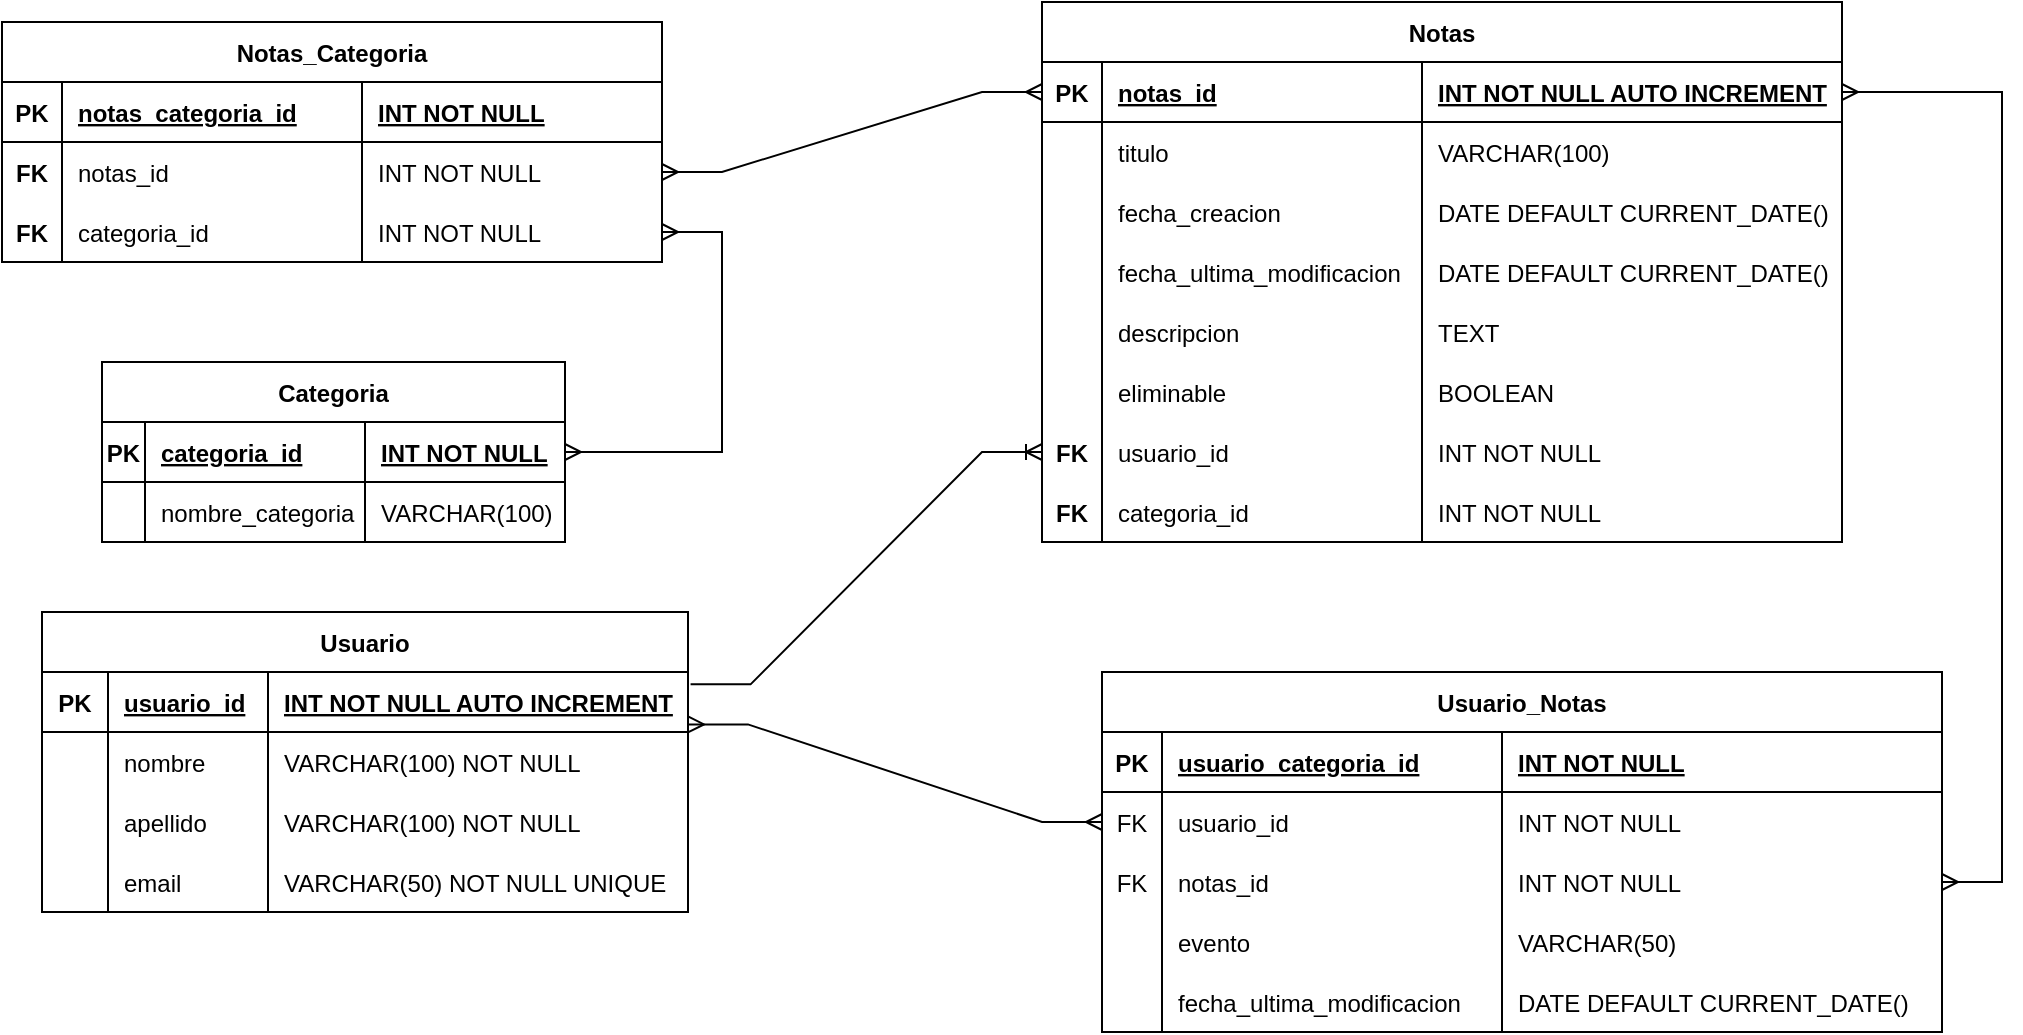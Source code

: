 <mxfile version="17.4.0" type="github">
  <diagram id="plq7zzqRdH9WjHkZWCGu" name="Page-1">
    <mxGraphModel dx="1054" dy="520" grid="1" gridSize="10" guides="1" tooltips="1" connect="1" arrows="1" fold="1" page="1" pageScale="1" pageWidth="827" pageHeight="1169" background="none" math="0" shadow="0">
      <root>
        <mxCell id="0" />
        <mxCell id="1" parent="0" />
        <mxCell id="nbk8JWHK0xCr41TN5WNL-2" value="Usuario" style="shape=table;startSize=30;container=1;collapsible=1;childLayout=tableLayout;fixedRows=1;rowLines=0;fontStyle=1;align=center;resizeLast=1;" vertex="1" parent="1">
          <mxGeometry x="50" y="585" width="323" height="150" as="geometry" />
        </mxCell>
        <mxCell id="nbk8JWHK0xCr41TN5WNL-3" value="" style="shape=tableRow;horizontal=0;startSize=0;swimlaneHead=0;swimlaneBody=0;fillColor=none;collapsible=0;dropTarget=0;points=[[0,0.5],[1,0.5]];portConstraint=eastwest;top=0;left=0;right=0;bottom=1;" vertex="1" parent="nbk8JWHK0xCr41TN5WNL-2">
          <mxGeometry y="30" width="323" height="30" as="geometry" />
        </mxCell>
        <mxCell id="nbk8JWHK0xCr41TN5WNL-4" value="PK" style="shape=partialRectangle;connectable=0;fillColor=none;top=0;left=0;bottom=0;right=0;fontStyle=1;overflow=hidden;" vertex="1" parent="nbk8JWHK0xCr41TN5WNL-3">
          <mxGeometry width="33" height="30" as="geometry">
            <mxRectangle width="33" height="30" as="alternateBounds" />
          </mxGeometry>
        </mxCell>
        <mxCell id="nbk8JWHK0xCr41TN5WNL-5" value="usuario_id" style="shape=partialRectangle;connectable=0;fillColor=none;top=0;left=0;bottom=0;right=0;align=left;spacingLeft=6;fontStyle=5;overflow=hidden;" vertex="1" parent="nbk8JWHK0xCr41TN5WNL-3">
          <mxGeometry x="33" width="80" height="30" as="geometry">
            <mxRectangle width="80" height="30" as="alternateBounds" />
          </mxGeometry>
        </mxCell>
        <mxCell id="nbk8JWHK0xCr41TN5WNL-15" value="INT NOT NULL AUTO INCREMENT" style="shape=partialRectangle;connectable=0;fillColor=none;top=0;left=0;bottom=0;right=0;align=left;spacingLeft=6;fontStyle=5;overflow=hidden;" vertex="1" parent="nbk8JWHK0xCr41TN5WNL-3">
          <mxGeometry x="113" width="210" height="30" as="geometry">
            <mxRectangle width="210" height="30" as="alternateBounds" />
          </mxGeometry>
        </mxCell>
        <mxCell id="nbk8JWHK0xCr41TN5WNL-6" value="" style="shape=tableRow;horizontal=0;startSize=0;swimlaneHead=0;swimlaneBody=0;fillColor=none;collapsible=0;dropTarget=0;points=[[0,0.5],[1,0.5]];portConstraint=eastwest;top=0;left=0;right=0;bottom=0;" vertex="1" parent="nbk8JWHK0xCr41TN5WNL-2">
          <mxGeometry y="60" width="323" height="30" as="geometry" />
        </mxCell>
        <mxCell id="nbk8JWHK0xCr41TN5WNL-7" value="" style="shape=partialRectangle;connectable=0;fillColor=none;top=0;left=0;bottom=0;right=0;editable=1;overflow=hidden;" vertex="1" parent="nbk8JWHK0xCr41TN5WNL-6">
          <mxGeometry width="33" height="30" as="geometry">
            <mxRectangle width="33" height="30" as="alternateBounds" />
          </mxGeometry>
        </mxCell>
        <mxCell id="nbk8JWHK0xCr41TN5WNL-8" value="nombre" style="shape=partialRectangle;connectable=0;fillColor=none;top=0;left=0;bottom=0;right=0;align=left;spacingLeft=6;overflow=hidden;" vertex="1" parent="nbk8JWHK0xCr41TN5WNL-6">
          <mxGeometry x="33" width="80" height="30" as="geometry">
            <mxRectangle width="80" height="30" as="alternateBounds" />
          </mxGeometry>
        </mxCell>
        <mxCell id="nbk8JWHK0xCr41TN5WNL-16" value="VARCHAR(100) NOT NULL" style="shape=partialRectangle;connectable=0;fillColor=none;top=0;left=0;bottom=0;right=0;align=left;spacingLeft=6;overflow=hidden;" vertex="1" parent="nbk8JWHK0xCr41TN5WNL-6">
          <mxGeometry x="113" width="210" height="30" as="geometry">
            <mxRectangle width="210" height="30" as="alternateBounds" />
          </mxGeometry>
        </mxCell>
        <mxCell id="nbk8JWHK0xCr41TN5WNL-89" style="shape=tableRow;horizontal=0;startSize=0;swimlaneHead=0;swimlaneBody=0;fillColor=none;collapsible=0;dropTarget=0;points=[[0,0.5],[1,0.5]];portConstraint=eastwest;top=0;left=0;right=0;bottom=0;" vertex="1" parent="nbk8JWHK0xCr41TN5WNL-2">
          <mxGeometry y="90" width="323" height="30" as="geometry" />
        </mxCell>
        <mxCell id="nbk8JWHK0xCr41TN5WNL-90" style="shape=partialRectangle;connectable=0;fillColor=none;top=0;left=0;bottom=0;right=0;editable=1;overflow=hidden;" vertex="1" parent="nbk8JWHK0xCr41TN5WNL-89">
          <mxGeometry width="33" height="30" as="geometry">
            <mxRectangle width="33" height="30" as="alternateBounds" />
          </mxGeometry>
        </mxCell>
        <mxCell id="nbk8JWHK0xCr41TN5WNL-91" value="apellido" style="shape=partialRectangle;connectable=0;fillColor=none;top=0;left=0;bottom=0;right=0;align=left;spacingLeft=6;overflow=hidden;" vertex="1" parent="nbk8JWHK0xCr41TN5WNL-89">
          <mxGeometry x="33" width="80" height="30" as="geometry">
            <mxRectangle width="80" height="30" as="alternateBounds" />
          </mxGeometry>
        </mxCell>
        <mxCell id="nbk8JWHK0xCr41TN5WNL-92" value="VARCHAR(100) NOT NULL" style="shape=partialRectangle;connectable=0;fillColor=none;top=0;left=0;bottom=0;right=0;align=left;spacingLeft=6;overflow=hidden;" vertex="1" parent="nbk8JWHK0xCr41TN5WNL-89">
          <mxGeometry x="113" width="210" height="30" as="geometry">
            <mxRectangle width="210" height="30" as="alternateBounds" />
          </mxGeometry>
        </mxCell>
        <mxCell id="nbk8JWHK0xCr41TN5WNL-9" value="" style="shape=tableRow;horizontal=0;startSize=0;swimlaneHead=0;swimlaneBody=0;fillColor=none;collapsible=0;dropTarget=0;points=[[0,0.5],[1,0.5]];portConstraint=eastwest;top=0;left=0;right=0;bottom=0;" vertex="1" parent="nbk8JWHK0xCr41TN5WNL-2">
          <mxGeometry y="120" width="323" height="30" as="geometry" />
        </mxCell>
        <mxCell id="nbk8JWHK0xCr41TN5WNL-10" value="" style="shape=partialRectangle;connectable=0;fillColor=none;top=0;left=0;bottom=0;right=0;editable=1;overflow=hidden;" vertex="1" parent="nbk8JWHK0xCr41TN5WNL-9">
          <mxGeometry width="33" height="30" as="geometry">
            <mxRectangle width="33" height="30" as="alternateBounds" />
          </mxGeometry>
        </mxCell>
        <mxCell id="nbk8JWHK0xCr41TN5WNL-11" value="email" style="shape=partialRectangle;connectable=0;fillColor=none;top=0;left=0;bottom=0;right=0;align=left;spacingLeft=6;overflow=hidden;" vertex="1" parent="nbk8JWHK0xCr41TN5WNL-9">
          <mxGeometry x="33" width="80" height="30" as="geometry">
            <mxRectangle width="80" height="30" as="alternateBounds" />
          </mxGeometry>
        </mxCell>
        <mxCell id="nbk8JWHK0xCr41TN5WNL-17" value="VARCHAR(50) NOT NULL UNIQUE" style="shape=partialRectangle;connectable=0;fillColor=none;top=0;left=0;bottom=0;right=0;align=left;spacingLeft=6;overflow=hidden;" vertex="1" parent="nbk8JWHK0xCr41TN5WNL-9">
          <mxGeometry x="113" width="210" height="30" as="geometry">
            <mxRectangle width="210" height="30" as="alternateBounds" />
          </mxGeometry>
        </mxCell>
        <mxCell id="nbk8JWHK0xCr41TN5WNL-22" value="Notas" style="shape=table;startSize=30;container=1;collapsible=1;childLayout=tableLayout;fixedRows=1;rowLines=0;fontStyle=1;align=center;resizeLast=1;" vertex="1" parent="1">
          <mxGeometry x="550" y="280" width="400" height="270" as="geometry" />
        </mxCell>
        <mxCell id="nbk8JWHK0xCr41TN5WNL-23" value="" style="shape=tableRow;horizontal=0;startSize=0;swimlaneHead=0;swimlaneBody=0;fillColor=none;collapsible=0;dropTarget=0;points=[[0,0.5],[1,0.5]];portConstraint=eastwest;top=0;left=0;right=0;bottom=1;" vertex="1" parent="nbk8JWHK0xCr41TN5WNL-22">
          <mxGeometry y="30" width="400" height="30" as="geometry" />
        </mxCell>
        <mxCell id="nbk8JWHK0xCr41TN5WNL-24" value="PK" style="shape=partialRectangle;connectable=0;fillColor=none;top=0;left=0;bottom=0;right=0;fontStyle=1;overflow=hidden;" vertex="1" parent="nbk8JWHK0xCr41TN5WNL-23">
          <mxGeometry width="30" height="30" as="geometry">
            <mxRectangle width="30" height="30" as="alternateBounds" />
          </mxGeometry>
        </mxCell>
        <mxCell id="nbk8JWHK0xCr41TN5WNL-25" value="notas_id" style="shape=partialRectangle;connectable=0;fillColor=none;top=0;left=0;bottom=0;right=0;align=left;spacingLeft=6;fontStyle=5;overflow=hidden;" vertex="1" parent="nbk8JWHK0xCr41TN5WNL-23">
          <mxGeometry x="30" width="160" height="30" as="geometry">
            <mxRectangle width="160" height="30" as="alternateBounds" />
          </mxGeometry>
        </mxCell>
        <mxCell id="nbk8JWHK0xCr41TN5WNL-35" value="INT NOT NULL AUTO INCREMENT" style="shape=partialRectangle;connectable=0;fillColor=none;top=0;left=0;bottom=0;right=0;align=left;spacingLeft=6;fontStyle=5;overflow=hidden;" vertex="1" parent="nbk8JWHK0xCr41TN5WNL-23">
          <mxGeometry x="190" width="210" height="30" as="geometry">
            <mxRectangle width="210" height="30" as="alternateBounds" />
          </mxGeometry>
        </mxCell>
        <mxCell id="nbk8JWHK0xCr41TN5WNL-55" style="shape=tableRow;horizontal=0;startSize=0;swimlaneHead=0;swimlaneBody=0;fillColor=none;collapsible=0;dropTarget=0;points=[[0,0.5],[1,0.5]];portConstraint=eastwest;top=0;left=0;right=0;bottom=0;" vertex="1" parent="nbk8JWHK0xCr41TN5WNL-22">
          <mxGeometry y="60" width="400" height="30" as="geometry" />
        </mxCell>
        <mxCell id="nbk8JWHK0xCr41TN5WNL-56" style="shape=partialRectangle;connectable=0;fillColor=none;top=0;left=0;bottom=0;right=0;editable=1;overflow=hidden;" vertex="1" parent="nbk8JWHK0xCr41TN5WNL-55">
          <mxGeometry width="30" height="30" as="geometry">
            <mxRectangle width="30" height="30" as="alternateBounds" />
          </mxGeometry>
        </mxCell>
        <mxCell id="nbk8JWHK0xCr41TN5WNL-57" value="titulo" style="shape=partialRectangle;connectable=0;fillColor=none;top=0;left=0;bottom=0;right=0;align=left;spacingLeft=6;overflow=hidden;" vertex="1" parent="nbk8JWHK0xCr41TN5WNL-55">
          <mxGeometry x="30" width="160" height="30" as="geometry">
            <mxRectangle width="160" height="30" as="alternateBounds" />
          </mxGeometry>
        </mxCell>
        <mxCell id="nbk8JWHK0xCr41TN5WNL-58" value="VARCHAR(100)" style="shape=partialRectangle;connectable=0;fillColor=none;top=0;left=0;bottom=0;right=0;align=left;spacingLeft=6;overflow=hidden;" vertex="1" parent="nbk8JWHK0xCr41TN5WNL-55">
          <mxGeometry x="190" width="210" height="30" as="geometry">
            <mxRectangle width="210" height="30" as="alternateBounds" />
          </mxGeometry>
        </mxCell>
        <mxCell id="nbk8JWHK0xCr41TN5WNL-26" value="" style="shape=tableRow;horizontal=0;startSize=0;swimlaneHead=0;swimlaneBody=0;fillColor=none;collapsible=0;dropTarget=0;points=[[0,0.5],[1,0.5]];portConstraint=eastwest;top=0;left=0;right=0;bottom=0;" vertex="1" parent="nbk8JWHK0xCr41TN5WNL-22">
          <mxGeometry y="90" width="400" height="30" as="geometry" />
        </mxCell>
        <mxCell id="nbk8JWHK0xCr41TN5WNL-27" value="" style="shape=partialRectangle;connectable=0;fillColor=none;top=0;left=0;bottom=0;right=0;editable=1;overflow=hidden;" vertex="1" parent="nbk8JWHK0xCr41TN5WNL-26">
          <mxGeometry width="30" height="30" as="geometry">
            <mxRectangle width="30" height="30" as="alternateBounds" />
          </mxGeometry>
        </mxCell>
        <mxCell id="nbk8JWHK0xCr41TN5WNL-28" value="fecha_creacion" style="shape=partialRectangle;connectable=0;fillColor=none;top=0;left=0;bottom=0;right=0;align=left;spacingLeft=6;overflow=hidden;" vertex="1" parent="nbk8JWHK0xCr41TN5WNL-26">
          <mxGeometry x="30" width="160" height="30" as="geometry">
            <mxRectangle width="160" height="30" as="alternateBounds" />
          </mxGeometry>
        </mxCell>
        <mxCell id="nbk8JWHK0xCr41TN5WNL-36" value="DATE DEFAULT CURRENT_DATE()" style="shape=partialRectangle;connectable=0;fillColor=none;top=0;left=0;bottom=0;right=0;align=left;spacingLeft=6;overflow=hidden;" vertex="1" parent="nbk8JWHK0xCr41TN5WNL-26">
          <mxGeometry x="190" width="210" height="30" as="geometry">
            <mxRectangle width="210" height="30" as="alternateBounds" />
          </mxGeometry>
        </mxCell>
        <mxCell id="nbk8JWHK0xCr41TN5WNL-29" value="" style="shape=tableRow;horizontal=0;startSize=0;swimlaneHead=0;swimlaneBody=0;fillColor=none;collapsible=0;dropTarget=0;points=[[0,0.5],[1,0.5]];portConstraint=eastwest;top=0;left=0;right=0;bottom=0;" vertex="1" parent="nbk8JWHK0xCr41TN5WNL-22">
          <mxGeometry y="120" width="400" height="30" as="geometry" />
        </mxCell>
        <mxCell id="nbk8JWHK0xCr41TN5WNL-30" value="" style="shape=partialRectangle;connectable=0;fillColor=none;top=0;left=0;bottom=0;right=0;editable=1;overflow=hidden;" vertex="1" parent="nbk8JWHK0xCr41TN5WNL-29">
          <mxGeometry width="30" height="30" as="geometry">
            <mxRectangle width="30" height="30" as="alternateBounds" />
          </mxGeometry>
        </mxCell>
        <mxCell id="nbk8JWHK0xCr41TN5WNL-31" value="fecha_ultima_modificacion" style="shape=partialRectangle;connectable=0;fillColor=none;top=0;left=0;bottom=0;right=0;align=left;spacingLeft=6;overflow=hidden;" vertex="1" parent="nbk8JWHK0xCr41TN5WNL-29">
          <mxGeometry x="30" width="160" height="30" as="geometry">
            <mxRectangle width="160" height="30" as="alternateBounds" />
          </mxGeometry>
        </mxCell>
        <mxCell id="nbk8JWHK0xCr41TN5WNL-37" value="DATE DEFAULT CURRENT_DATE()" style="shape=partialRectangle;connectable=0;fillColor=none;top=0;left=0;bottom=0;right=0;align=left;spacingLeft=6;overflow=hidden;" vertex="1" parent="nbk8JWHK0xCr41TN5WNL-29">
          <mxGeometry x="190" width="210" height="30" as="geometry">
            <mxRectangle width="210" height="30" as="alternateBounds" />
          </mxGeometry>
        </mxCell>
        <mxCell id="nbk8JWHK0xCr41TN5WNL-128" style="shape=tableRow;horizontal=0;startSize=0;swimlaneHead=0;swimlaneBody=0;fillColor=none;collapsible=0;dropTarget=0;points=[[0,0.5],[1,0.5]];portConstraint=eastwest;top=0;left=0;right=0;bottom=0;" vertex="1" parent="nbk8JWHK0xCr41TN5WNL-22">
          <mxGeometry y="150" width="400" height="30" as="geometry" />
        </mxCell>
        <mxCell id="nbk8JWHK0xCr41TN5WNL-129" style="shape=partialRectangle;connectable=0;fillColor=none;top=0;left=0;bottom=0;right=0;editable=1;overflow=hidden;" vertex="1" parent="nbk8JWHK0xCr41TN5WNL-128">
          <mxGeometry width="30" height="30" as="geometry">
            <mxRectangle width="30" height="30" as="alternateBounds" />
          </mxGeometry>
        </mxCell>
        <mxCell id="nbk8JWHK0xCr41TN5WNL-130" value="descripcion" style="shape=partialRectangle;connectable=0;fillColor=none;top=0;left=0;bottom=0;right=0;align=left;spacingLeft=6;overflow=hidden;" vertex="1" parent="nbk8JWHK0xCr41TN5WNL-128">
          <mxGeometry x="30" width="160" height="30" as="geometry">
            <mxRectangle width="160" height="30" as="alternateBounds" />
          </mxGeometry>
        </mxCell>
        <mxCell id="nbk8JWHK0xCr41TN5WNL-131" value="TEXT" style="shape=partialRectangle;connectable=0;fillColor=none;top=0;left=0;bottom=0;right=0;align=left;spacingLeft=6;overflow=hidden;" vertex="1" parent="nbk8JWHK0xCr41TN5WNL-128">
          <mxGeometry x="190" width="210" height="30" as="geometry">
            <mxRectangle width="210" height="30" as="alternateBounds" />
          </mxGeometry>
        </mxCell>
        <mxCell id="nbk8JWHK0xCr41TN5WNL-97" style="shape=tableRow;horizontal=0;startSize=0;swimlaneHead=0;swimlaneBody=0;fillColor=none;collapsible=0;dropTarget=0;points=[[0,0.5],[1,0.5]];portConstraint=eastwest;top=0;left=0;right=0;bottom=0;" vertex="1" parent="nbk8JWHK0xCr41TN5WNL-22">
          <mxGeometry y="180" width="400" height="30" as="geometry" />
        </mxCell>
        <mxCell id="nbk8JWHK0xCr41TN5WNL-98" style="shape=partialRectangle;connectable=0;fillColor=none;top=0;left=0;bottom=0;right=0;editable=1;overflow=hidden;fontStyle=1" vertex="1" parent="nbk8JWHK0xCr41TN5WNL-97">
          <mxGeometry width="30" height="30" as="geometry">
            <mxRectangle width="30" height="30" as="alternateBounds" />
          </mxGeometry>
        </mxCell>
        <mxCell id="nbk8JWHK0xCr41TN5WNL-99" value="eliminable" style="shape=partialRectangle;connectable=0;fillColor=none;top=0;left=0;bottom=0;right=0;align=left;spacingLeft=6;overflow=hidden;" vertex="1" parent="nbk8JWHK0xCr41TN5WNL-97">
          <mxGeometry x="30" width="160" height="30" as="geometry">
            <mxRectangle width="160" height="30" as="alternateBounds" />
          </mxGeometry>
        </mxCell>
        <mxCell id="nbk8JWHK0xCr41TN5WNL-100" value="BOOLEAN" style="shape=partialRectangle;connectable=0;fillColor=none;top=0;left=0;bottom=0;right=0;align=left;spacingLeft=6;overflow=hidden;" vertex="1" parent="nbk8JWHK0xCr41TN5WNL-97">
          <mxGeometry x="190" width="210" height="30" as="geometry">
            <mxRectangle width="210" height="30" as="alternateBounds" />
          </mxGeometry>
        </mxCell>
        <mxCell id="nbk8JWHK0xCr41TN5WNL-43" style="shape=tableRow;horizontal=0;startSize=0;swimlaneHead=0;swimlaneBody=0;fillColor=none;collapsible=0;dropTarget=0;points=[[0,0.5],[1,0.5]];portConstraint=eastwest;top=0;left=0;right=0;bottom=0;" vertex="1" parent="nbk8JWHK0xCr41TN5WNL-22">
          <mxGeometry y="210" width="400" height="30" as="geometry" />
        </mxCell>
        <mxCell id="nbk8JWHK0xCr41TN5WNL-44" value="FK" style="shape=partialRectangle;connectable=0;fillColor=none;top=0;left=0;bottom=0;right=0;editable=1;overflow=hidden;fontStyle=1" vertex="1" parent="nbk8JWHK0xCr41TN5WNL-43">
          <mxGeometry width="30" height="30" as="geometry">
            <mxRectangle width="30" height="30" as="alternateBounds" />
          </mxGeometry>
        </mxCell>
        <mxCell id="nbk8JWHK0xCr41TN5WNL-45" value="usuario_id" style="shape=partialRectangle;connectable=0;fillColor=none;top=0;left=0;bottom=0;right=0;align=left;spacingLeft=6;overflow=hidden;" vertex="1" parent="nbk8JWHK0xCr41TN5WNL-43">
          <mxGeometry x="30" width="160" height="30" as="geometry">
            <mxRectangle width="160" height="30" as="alternateBounds" />
          </mxGeometry>
        </mxCell>
        <mxCell id="nbk8JWHK0xCr41TN5WNL-46" value="INT NOT NULL" style="shape=partialRectangle;connectable=0;fillColor=none;top=0;left=0;bottom=0;right=0;align=left;spacingLeft=6;overflow=hidden;" vertex="1" parent="nbk8JWHK0xCr41TN5WNL-43">
          <mxGeometry x="190" width="210" height="30" as="geometry">
            <mxRectangle width="210" height="30" as="alternateBounds" />
          </mxGeometry>
        </mxCell>
        <mxCell id="nbk8JWHK0xCr41TN5WNL-101" style="shape=tableRow;horizontal=0;startSize=0;swimlaneHead=0;swimlaneBody=0;fillColor=none;collapsible=0;dropTarget=0;points=[[0,0.5],[1,0.5]];portConstraint=eastwest;top=0;left=0;right=0;bottom=0;" vertex="1" parent="nbk8JWHK0xCr41TN5WNL-22">
          <mxGeometry y="240" width="400" height="30" as="geometry" />
        </mxCell>
        <mxCell id="nbk8JWHK0xCr41TN5WNL-102" value="FK" style="shape=partialRectangle;connectable=0;fillColor=none;top=0;left=0;bottom=0;right=0;editable=1;overflow=hidden;fontStyle=1" vertex="1" parent="nbk8JWHK0xCr41TN5WNL-101">
          <mxGeometry width="30" height="30" as="geometry">
            <mxRectangle width="30" height="30" as="alternateBounds" />
          </mxGeometry>
        </mxCell>
        <mxCell id="nbk8JWHK0xCr41TN5WNL-103" value="categoria_id" style="shape=partialRectangle;connectable=0;fillColor=none;top=0;left=0;bottom=0;right=0;align=left;spacingLeft=6;overflow=hidden;" vertex="1" parent="nbk8JWHK0xCr41TN5WNL-101">
          <mxGeometry x="30" width="160" height="30" as="geometry">
            <mxRectangle width="160" height="30" as="alternateBounds" />
          </mxGeometry>
        </mxCell>
        <mxCell id="nbk8JWHK0xCr41TN5WNL-104" value="INT NOT NULL" style="shape=partialRectangle;connectable=0;fillColor=none;top=0;left=0;bottom=0;right=0;align=left;spacingLeft=6;overflow=hidden;" vertex="1" parent="nbk8JWHK0xCr41TN5WNL-101">
          <mxGeometry x="190" width="210" height="30" as="geometry">
            <mxRectangle width="210" height="30" as="alternateBounds" />
          </mxGeometry>
        </mxCell>
        <mxCell id="nbk8JWHK0xCr41TN5WNL-59" value="Notas_Categoria" style="shape=table;startSize=30;container=1;collapsible=1;childLayout=tableLayout;fixedRows=1;rowLines=0;fontStyle=1;align=center;resizeLast=1;" vertex="1" parent="1">
          <mxGeometry x="30" y="290" width="330" height="120" as="geometry" />
        </mxCell>
        <mxCell id="nbk8JWHK0xCr41TN5WNL-60" value="" style="shape=tableRow;horizontal=0;startSize=0;swimlaneHead=0;swimlaneBody=0;fillColor=none;collapsible=0;dropTarget=0;points=[[0,0.5],[1,0.5]];portConstraint=eastwest;top=0;left=0;right=0;bottom=1;" vertex="1" parent="nbk8JWHK0xCr41TN5WNL-59">
          <mxGeometry y="30" width="330" height="30" as="geometry" />
        </mxCell>
        <mxCell id="nbk8JWHK0xCr41TN5WNL-61" value="PK" style="shape=partialRectangle;connectable=0;fillColor=none;top=0;left=0;bottom=0;right=0;fontStyle=1;overflow=hidden;" vertex="1" parent="nbk8JWHK0xCr41TN5WNL-60">
          <mxGeometry width="30" height="30" as="geometry">
            <mxRectangle width="30" height="30" as="alternateBounds" />
          </mxGeometry>
        </mxCell>
        <mxCell id="nbk8JWHK0xCr41TN5WNL-62" value="notas_categoria_id" style="shape=partialRectangle;connectable=0;fillColor=none;top=0;left=0;bottom=0;right=0;align=left;spacingLeft=6;fontStyle=5;overflow=hidden;" vertex="1" parent="nbk8JWHK0xCr41TN5WNL-60">
          <mxGeometry x="30" width="150" height="30" as="geometry">
            <mxRectangle width="150" height="30" as="alternateBounds" />
          </mxGeometry>
        </mxCell>
        <mxCell id="nbk8JWHK0xCr41TN5WNL-72" value="INT NOT NULL" style="shape=partialRectangle;connectable=0;fillColor=none;top=0;left=0;bottom=0;right=0;align=left;spacingLeft=6;fontStyle=5;overflow=hidden;" vertex="1" parent="nbk8JWHK0xCr41TN5WNL-60">
          <mxGeometry x="180" width="150" height="30" as="geometry">
            <mxRectangle width="150" height="30" as="alternateBounds" />
          </mxGeometry>
        </mxCell>
        <mxCell id="nbk8JWHK0xCr41TN5WNL-63" value="" style="shape=tableRow;horizontal=0;startSize=0;swimlaneHead=0;swimlaneBody=0;fillColor=none;collapsible=0;dropTarget=0;points=[[0,0.5],[1,0.5]];portConstraint=eastwest;top=0;left=0;right=0;bottom=0;" vertex="1" parent="nbk8JWHK0xCr41TN5WNL-59">
          <mxGeometry y="60" width="330" height="30" as="geometry" />
        </mxCell>
        <mxCell id="nbk8JWHK0xCr41TN5WNL-64" value="FK" style="shape=partialRectangle;connectable=0;fillColor=none;top=0;left=0;bottom=0;right=0;editable=1;overflow=hidden;fontStyle=1" vertex="1" parent="nbk8JWHK0xCr41TN5WNL-63">
          <mxGeometry width="30" height="30" as="geometry">
            <mxRectangle width="30" height="30" as="alternateBounds" />
          </mxGeometry>
        </mxCell>
        <mxCell id="nbk8JWHK0xCr41TN5WNL-65" value="notas_id" style="shape=partialRectangle;connectable=0;fillColor=none;top=0;left=0;bottom=0;right=0;align=left;spacingLeft=6;overflow=hidden;" vertex="1" parent="nbk8JWHK0xCr41TN5WNL-63">
          <mxGeometry x="30" width="150" height="30" as="geometry">
            <mxRectangle width="150" height="30" as="alternateBounds" />
          </mxGeometry>
        </mxCell>
        <mxCell id="nbk8JWHK0xCr41TN5WNL-73" value="INT NOT NULL" style="shape=partialRectangle;connectable=0;fillColor=none;top=0;left=0;bottom=0;right=0;align=left;spacingLeft=6;overflow=hidden;" vertex="1" parent="nbk8JWHK0xCr41TN5WNL-63">
          <mxGeometry x="180" width="150" height="30" as="geometry">
            <mxRectangle width="150" height="30" as="alternateBounds" />
          </mxGeometry>
        </mxCell>
        <mxCell id="nbk8JWHK0xCr41TN5WNL-66" value="" style="shape=tableRow;horizontal=0;startSize=0;swimlaneHead=0;swimlaneBody=0;fillColor=none;collapsible=0;dropTarget=0;points=[[0,0.5],[1,0.5]];portConstraint=eastwest;top=0;left=0;right=0;bottom=0;" vertex="1" parent="nbk8JWHK0xCr41TN5WNL-59">
          <mxGeometry y="90" width="330" height="30" as="geometry" />
        </mxCell>
        <mxCell id="nbk8JWHK0xCr41TN5WNL-67" value="FK" style="shape=partialRectangle;connectable=0;fillColor=none;top=0;left=0;bottom=0;right=0;editable=1;overflow=hidden;fontStyle=1" vertex="1" parent="nbk8JWHK0xCr41TN5WNL-66">
          <mxGeometry width="30" height="30" as="geometry">
            <mxRectangle width="30" height="30" as="alternateBounds" />
          </mxGeometry>
        </mxCell>
        <mxCell id="nbk8JWHK0xCr41TN5WNL-68" value="categoria_id" style="shape=partialRectangle;connectable=0;fillColor=none;top=0;left=0;bottom=0;right=0;align=left;spacingLeft=6;overflow=hidden;" vertex="1" parent="nbk8JWHK0xCr41TN5WNL-66">
          <mxGeometry x="30" width="150" height="30" as="geometry">
            <mxRectangle width="150" height="30" as="alternateBounds" />
          </mxGeometry>
        </mxCell>
        <mxCell id="nbk8JWHK0xCr41TN5WNL-74" value="INT NOT NULL" style="shape=partialRectangle;connectable=0;fillColor=none;top=0;left=0;bottom=0;right=0;align=left;spacingLeft=6;overflow=hidden;" vertex="1" parent="nbk8JWHK0xCr41TN5WNL-66">
          <mxGeometry x="180" width="150" height="30" as="geometry">
            <mxRectangle width="150" height="30" as="alternateBounds" />
          </mxGeometry>
        </mxCell>
        <mxCell id="nbk8JWHK0xCr41TN5WNL-76" value="Categoria" style="shape=table;startSize=30;container=1;collapsible=1;childLayout=tableLayout;fixedRows=1;rowLines=0;fontStyle=1;align=center;resizeLast=1;" vertex="1" parent="1">
          <mxGeometry x="80" y="460" width="231.5" height="90" as="geometry" />
        </mxCell>
        <mxCell id="nbk8JWHK0xCr41TN5WNL-77" value="" style="shape=tableRow;horizontal=0;startSize=0;swimlaneHead=0;swimlaneBody=0;fillColor=none;collapsible=0;dropTarget=0;points=[[0,0.5],[1,0.5]];portConstraint=eastwest;top=0;left=0;right=0;bottom=1;" vertex="1" parent="nbk8JWHK0xCr41TN5WNL-76">
          <mxGeometry y="30" width="231.5" height="30" as="geometry" />
        </mxCell>
        <mxCell id="nbk8JWHK0xCr41TN5WNL-78" value="PK" style="shape=partialRectangle;connectable=0;fillColor=none;top=0;left=0;bottom=0;right=0;fontStyle=1;overflow=hidden;" vertex="1" parent="nbk8JWHK0xCr41TN5WNL-77">
          <mxGeometry width="21.5" height="30" as="geometry">
            <mxRectangle width="21.5" height="30" as="alternateBounds" />
          </mxGeometry>
        </mxCell>
        <mxCell id="nbk8JWHK0xCr41TN5WNL-79" value="categoria_id" style="shape=partialRectangle;connectable=0;fillColor=none;top=0;left=0;bottom=0;right=0;align=left;spacingLeft=6;fontStyle=5;overflow=hidden;" vertex="1" parent="nbk8JWHK0xCr41TN5WNL-77">
          <mxGeometry x="21.5" width="110" height="30" as="geometry">
            <mxRectangle width="110" height="30" as="alternateBounds" />
          </mxGeometry>
        </mxCell>
        <mxCell id="nbk8JWHK0xCr41TN5WNL-93" value="INT NOT NULL" style="shape=partialRectangle;connectable=0;fillColor=none;top=0;left=0;bottom=0;right=0;align=left;spacingLeft=6;fontStyle=5;overflow=hidden;" vertex="1" parent="nbk8JWHK0xCr41TN5WNL-77">
          <mxGeometry x="131.5" width="100" height="30" as="geometry">
            <mxRectangle width="100" height="30" as="alternateBounds" />
          </mxGeometry>
        </mxCell>
        <mxCell id="nbk8JWHK0xCr41TN5WNL-80" value="" style="shape=tableRow;horizontal=0;startSize=0;swimlaneHead=0;swimlaneBody=0;fillColor=none;collapsible=0;dropTarget=0;points=[[0,0.5],[1,0.5]];portConstraint=eastwest;top=0;left=0;right=0;bottom=0;" vertex="1" parent="nbk8JWHK0xCr41TN5WNL-76">
          <mxGeometry y="60" width="231.5" height="30" as="geometry" />
        </mxCell>
        <mxCell id="nbk8JWHK0xCr41TN5WNL-81" value="" style="shape=partialRectangle;connectable=0;fillColor=none;top=0;left=0;bottom=0;right=0;editable=1;overflow=hidden;" vertex="1" parent="nbk8JWHK0xCr41TN5WNL-80">
          <mxGeometry width="21.5" height="30" as="geometry">
            <mxRectangle width="21.5" height="30" as="alternateBounds" />
          </mxGeometry>
        </mxCell>
        <mxCell id="nbk8JWHK0xCr41TN5WNL-82" value="nombre_categoria" style="shape=partialRectangle;connectable=0;fillColor=none;top=0;left=0;bottom=0;right=0;align=left;spacingLeft=6;overflow=hidden;" vertex="1" parent="nbk8JWHK0xCr41TN5WNL-80">
          <mxGeometry x="21.5" width="110" height="30" as="geometry">
            <mxRectangle width="110" height="30" as="alternateBounds" />
          </mxGeometry>
        </mxCell>
        <mxCell id="nbk8JWHK0xCr41TN5WNL-94" value="VARCHAR(100)" style="shape=partialRectangle;connectable=0;fillColor=none;top=0;left=0;bottom=0;right=0;align=left;spacingLeft=6;overflow=hidden;" vertex="1" parent="nbk8JWHK0xCr41TN5WNL-80">
          <mxGeometry x="131.5" width="100" height="30" as="geometry">
            <mxRectangle width="100" height="30" as="alternateBounds" />
          </mxGeometry>
        </mxCell>
        <mxCell id="nbk8JWHK0xCr41TN5WNL-134" value="" style="edgeStyle=entityRelationEdgeStyle;fontSize=12;html=1;endArrow=ERmany;startArrow=ERmany;rounded=0;" edge="1" parent="1" source="nbk8JWHK0xCr41TN5WNL-66" target="nbk8JWHK0xCr41TN5WNL-77">
          <mxGeometry width="100" height="100" relative="1" as="geometry">
            <mxPoint x="360" y="660" as="sourcePoint" />
            <mxPoint x="460" y="560" as="targetPoint" />
          </mxGeometry>
        </mxCell>
        <mxCell id="nbk8JWHK0xCr41TN5WNL-135" value="" style="edgeStyle=entityRelationEdgeStyle;fontSize=12;html=1;endArrow=ERmany;startArrow=ERmany;rounded=0;exitX=1;exitY=0.5;exitDx=0;exitDy=0;" edge="1" parent="1" source="nbk8JWHK0xCr41TN5WNL-63" target="nbk8JWHK0xCr41TN5WNL-23">
          <mxGeometry width="100" height="100" relative="1" as="geometry">
            <mxPoint x="314" y="600" as="sourcePoint" />
            <mxPoint x="414" y="500" as="targetPoint" />
          </mxGeometry>
        </mxCell>
        <mxCell id="nbk8JWHK0xCr41TN5WNL-137" value="Usuario_Notas" style="shape=table;startSize=30;container=1;collapsible=1;childLayout=tableLayout;fixedRows=1;rowLines=0;fontStyle=1;align=center;resizeLast=1;" vertex="1" parent="1">
          <mxGeometry x="580" y="615" width="420" height="180" as="geometry" />
        </mxCell>
        <mxCell id="nbk8JWHK0xCr41TN5WNL-138" value="" style="shape=tableRow;horizontal=0;startSize=0;swimlaneHead=0;swimlaneBody=0;fillColor=none;collapsible=0;dropTarget=0;points=[[0,0.5],[1,0.5]];portConstraint=eastwest;top=0;left=0;right=0;bottom=1;" vertex="1" parent="nbk8JWHK0xCr41TN5WNL-137">
          <mxGeometry y="30" width="420" height="30" as="geometry" />
        </mxCell>
        <mxCell id="nbk8JWHK0xCr41TN5WNL-139" value="PK" style="shape=partialRectangle;connectable=0;fillColor=none;top=0;left=0;bottom=0;right=0;fontStyle=1;overflow=hidden;" vertex="1" parent="nbk8JWHK0xCr41TN5WNL-138">
          <mxGeometry width="30" height="30" as="geometry">
            <mxRectangle width="30" height="30" as="alternateBounds" />
          </mxGeometry>
        </mxCell>
        <mxCell id="nbk8JWHK0xCr41TN5WNL-140" value="usuario_categoria_id" style="shape=partialRectangle;connectable=0;fillColor=none;top=0;left=0;bottom=0;right=0;align=left;spacingLeft=6;fontStyle=5;overflow=hidden;" vertex="1" parent="nbk8JWHK0xCr41TN5WNL-138">
          <mxGeometry x="30" width="170.0" height="30" as="geometry">
            <mxRectangle width="170.0" height="30" as="alternateBounds" />
          </mxGeometry>
        </mxCell>
        <mxCell id="nbk8JWHK0xCr41TN5WNL-150" value="INT NOT NULL" style="shape=partialRectangle;connectable=0;fillColor=none;top=0;left=0;bottom=0;right=0;align=left;spacingLeft=6;fontStyle=5;overflow=hidden;" vertex="1" parent="nbk8JWHK0xCr41TN5WNL-138">
          <mxGeometry x="200.0" width="220.0" height="30" as="geometry">
            <mxRectangle width="220.0" height="30" as="alternateBounds" />
          </mxGeometry>
        </mxCell>
        <mxCell id="nbk8JWHK0xCr41TN5WNL-141" value="" style="shape=tableRow;horizontal=0;startSize=0;swimlaneHead=0;swimlaneBody=0;fillColor=none;collapsible=0;dropTarget=0;points=[[0,0.5],[1,0.5]];portConstraint=eastwest;top=0;left=0;right=0;bottom=0;" vertex="1" parent="nbk8JWHK0xCr41TN5WNL-137">
          <mxGeometry y="60" width="420" height="30" as="geometry" />
        </mxCell>
        <mxCell id="nbk8JWHK0xCr41TN5WNL-142" value="FK" style="shape=partialRectangle;connectable=0;fillColor=none;top=0;left=0;bottom=0;right=0;editable=1;overflow=hidden;" vertex="1" parent="nbk8JWHK0xCr41TN5WNL-141">
          <mxGeometry width="30" height="30" as="geometry">
            <mxRectangle width="30" height="30" as="alternateBounds" />
          </mxGeometry>
        </mxCell>
        <mxCell id="nbk8JWHK0xCr41TN5WNL-143" value="usuario_id" style="shape=partialRectangle;connectable=0;fillColor=none;top=0;left=0;bottom=0;right=0;align=left;spacingLeft=6;overflow=hidden;" vertex="1" parent="nbk8JWHK0xCr41TN5WNL-141">
          <mxGeometry x="30" width="170.0" height="30" as="geometry">
            <mxRectangle width="170.0" height="30" as="alternateBounds" />
          </mxGeometry>
        </mxCell>
        <mxCell id="nbk8JWHK0xCr41TN5WNL-151" value="INT NOT NULL" style="shape=partialRectangle;connectable=0;fillColor=none;top=0;left=0;bottom=0;right=0;align=left;spacingLeft=6;overflow=hidden;" vertex="1" parent="nbk8JWHK0xCr41TN5WNL-141">
          <mxGeometry x="200.0" width="220.0" height="30" as="geometry">
            <mxRectangle width="220.0" height="30" as="alternateBounds" />
          </mxGeometry>
        </mxCell>
        <mxCell id="nbk8JWHK0xCr41TN5WNL-144" value="" style="shape=tableRow;horizontal=0;startSize=0;swimlaneHead=0;swimlaneBody=0;fillColor=none;collapsible=0;dropTarget=0;points=[[0,0.5],[1,0.5]];portConstraint=eastwest;top=0;left=0;right=0;bottom=0;" vertex="1" parent="nbk8JWHK0xCr41TN5WNL-137">
          <mxGeometry y="90" width="420" height="30" as="geometry" />
        </mxCell>
        <mxCell id="nbk8JWHK0xCr41TN5WNL-145" value="FK" style="shape=partialRectangle;connectable=0;fillColor=none;top=0;left=0;bottom=0;right=0;editable=1;overflow=hidden;" vertex="1" parent="nbk8JWHK0xCr41TN5WNL-144">
          <mxGeometry width="30" height="30" as="geometry">
            <mxRectangle width="30" height="30" as="alternateBounds" />
          </mxGeometry>
        </mxCell>
        <mxCell id="nbk8JWHK0xCr41TN5WNL-146" value="notas_id" style="shape=partialRectangle;connectable=0;fillColor=none;top=0;left=0;bottom=0;right=0;align=left;spacingLeft=6;overflow=hidden;" vertex="1" parent="nbk8JWHK0xCr41TN5WNL-144">
          <mxGeometry x="30" width="170.0" height="30" as="geometry">
            <mxRectangle width="170.0" height="30" as="alternateBounds" />
          </mxGeometry>
        </mxCell>
        <mxCell id="nbk8JWHK0xCr41TN5WNL-152" value="INT NOT NULL" style="shape=partialRectangle;connectable=0;fillColor=none;top=0;left=0;bottom=0;right=0;align=left;spacingLeft=6;overflow=hidden;" vertex="1" parent="nbk8JWHK0xCr41TN5WNL-144">
          <mxGeometry x="200.0" width="220.0" height="30" as="geometry">
            <mxRectangle width="220.0" height="30" as="alternateBounds" />
          </mxGeometry>
        </mxCell>
        <mxCell id="nbk8JWHK0xCr41TN5WNL-162" style="shape=tableRow;horizontal=0;startSize=0;swimlaneHead=0;swimlaneBody=0;fillColor=none;collapsible=0;dropTarget=0;points=[[0,0.5],[1,0.5]];portConstraint=eastwest;top=0;left=0;right=0;bottom=0;" vertex="1" parent="nbk8JWHK0xCr41TN5WNL-137">
          <mxGeometry y="120" width="420" height="30" as="geometry" />
        </mxCell>
        <mxCell id="nbk8JWHK0xCr41TN5WNL-163" style="shape=partialRectangle;connectable=0;fillColor=none;top=0;left=0;bottom=0;right=0;editable=1;overflow=hidden;" vertex="1" parent="nbk8JWHK0xCr41TN5WNL-162">
          <mxGeometry width="30" height="30" as="geometry">
            <mxRectangle width="30" height="30" as="alternateBounds" />
          </mxGeometry>
        </mxCell>
        <mxCell id="nbk8JWHK0xCr41TN5WNL-164" value="evento" style="shape=partialRectangle;connectable=0;fillColor=none;top=0;left=0;bottom=0;right=0;align=left;spacingLeft=6;overflow=hidden;" vertex="1" parent="nbk8JWHK0xCr41TN5WNL-162">
          <mxGeometry x="30" width="170.0" height="30" as="geometry">
            <mxRectangle width="170.0" height="30" as="alternateBounds" />
          </mxGeometry>
        </mxCell>
        <mxCell id="nbk8JWHK0xCr41TN5WNL-165" value="VARCHAR(50)" style="shape=partialRectangle;connectable=0;fillColor=none;top=0;left=0;bottom=0;right=0;align=left;spacingLeft=6;overflow=hidden;" vertex="1" parent="nbk8JWHK0xCr41TN5WNL-162">
          <mxGeometry x="200.0" width="220.0" height="30" as="geometry">
            <mxRectangle width="220.0" height="30" as="alternateBounds" />
          </mxGeometry>
        </mxCell>
        <mxCell id="nbk8JWHK0xCr41TN5WNL-166" style="shape=tableRow;horizontal=0;startSize=0;swimlaneHead=0;swimlaneBody=0;fillColor=none;collapsible=0;dropTarget=0;points=[[0,0.5],[1,0.5]];portConstraint=eastwest;top=0;left=0;right=0;bottom=0;" vertex="1" parent="nbk8JWHK0xCr41TN5WNL-137">
          <mxGeometry y="150" width="420" height="30" as="geometry" />
        </mxCell>
        <mxCell id="nbk8JWHK0xCr41TN5WNL-167" style="shape=partialRectangle;connectable=0;fillColor=none;top=0;left=0;bottom=0;right=0;editable=1;overflow=hidden;" vertex="1" parent="nbk8JWHK0xCr41TN5WNL-166">
          <mxGeometry width="30" height="30" as="geometry">
            <mxRectangle width="30" height="30" as="alternateBounds" />
          </mxGeometry>
        </mxCell>
        <mxCell id="nbk8JWHK0xCr41TN5WNL-168" value="fecha_ultima_modificacion" style="shape=partialRectangle;connectable=0;fillColor=none;top=0;left=0;bottom=0;right=0;align=left;spacingLeft=6;overflow=hidden;" vertex="1" parent="nbk8JWHK0xCr41TN5WNL-166">
          <mxGeometry x="30" width="170.0" height="30" as="geometry">
            <mxRectangle width="170.0" height="30" as="alternateBounds" />
          </mxGeometry>
        </mxCell>
        <mxCell id="nbk8JWHK0xCr41TN5WNL-169" value="DATE DEFAULT CURRENT_DATE()" style="shape=partialRectangle;connectable=0;fillColor=none;top=0;left=0;bottom=0;right=0;align=left;spacingLeft=6;overflow=hidden;" vertex="1" parent="nbk8JWHK0xCr41TN5WNL-166">
          <mxGeometry x="200.0" width="220.0" height="30" as="geometry">
            <mxRectangle width="220.0" height="30" as="alternateBounds" />
          </mxGeometry>
        </mxCell>
        <mxCell id="nbk8JWHK0xCr41TN5WNL-154" value="" style="edgeStyle=entityRelationEdgeStyle;fontSize=12;html=1;endArrow=ERmany;startArrow=ERmany;rounded=0;entryX=0;entryY=0.5;entryDx=0;entryDy=0;exitX=1;exitY=0.873;exitDx=0;exitDy=0;exitPerimeter=0;" edge="1" parent="1" source="nbk8JWHK0xCr41TN5WNL-3" target="nbk8JWHK0xCr41TN5WNL-141">
          <mxGeometry width="100" height="100" relative="1" as="geometry">
            <mxPoint x="370" y="630" as="sourcePoint" />
            <mxPoint x="480" y="535" as="targetPoint" />
          </mxGeometry>
        </mxCell>
        <mxCell id="nbk8JWHK0xCr41TN5WNL-155" value="" style="edgeStyle=entityRelationEdgeStyle;fontSize=12;html=1;endArrow=ERmany;startArrow=ERmany;rounded=0;" edge="1" parent="1" source="nbk8JWHK0xCr41TN5WNL-144" target="nbk8JWHK0xCr41TN5WNL-23">
          <mxGeometry width="100" height="100" relative="1" as="geometry">
            <mxPoint x="610" y="440" as="sourcePoint" />
            <mxPoint x="710" y="340" as="targetPoint" />
          </mxGeometry>
        </mxCell>
        <mxCell id="nbk8JWHK0xCr41TN5WNL-170" value="" style="edgeStyle=entityRelationEdgeStyle;fontSize=12;html=1;endArrow=ERoneToMany;rounded=0;exitX=1.004;exitY=0.206;exitDx=0;exitDy=0;entryX=0;entryY=0.5;entryDx=0;entryDy=0;exitPerimeter=0;" edge="1" parent="1" source="nbk8JWHK0xCr41TN5WNL-3" target="nbk8JWHK0xCr41TN5WNL-43">
          <mxGeometry width="100" height="100" relative="1" as="geometry">
            <mxPoint x="390" y="615" as="sourcePoint" />
            <mxPoint x="490" y="515" as="targetPoint" />
          </mxGeometry>
        </mxCell>
      </root>
    </mxGraphModel>
  </diagram>
</mxfile>
